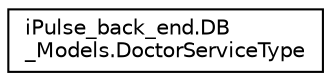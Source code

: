 digraph "Graphical Class Hierarchy"
{
 // LATEX_PDF_SIZE
  edge [fontname="Helvetica",fontsize="10",labelfontname="Helvetica",labelfontsize="10"];
  node [fontname="Helvetica",fontsize="10",shape=record];
  rankdir="LR";
  Node0 [label="iPulse_back_end.DB\l_Models.DoctorServiceType",height=0.2,width=0.4,color="black", fillcolor="white", style="filled",URL="$classiPulse__back__end_1_1DB__Models_1_1DoctorServiceType.html",tooltip=" "];
}
